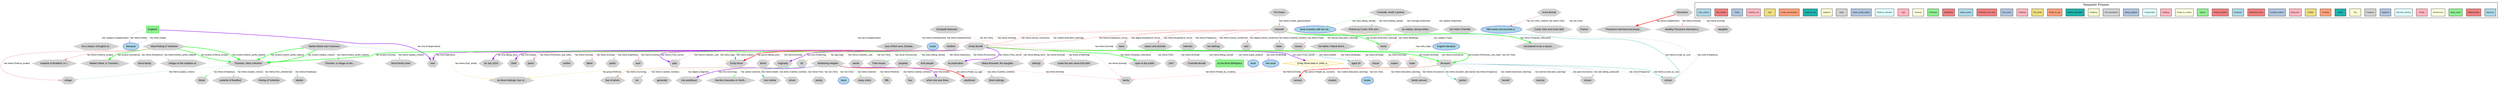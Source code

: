 digraph Emily_Brontë {
    rankdir=TB;
    compound=true;
    node [fontname="Arial", fontsize=12, style=filled];
    edge [fontname="Arial", fontsize=10, color=gray];
    
    // Graph styling
    bgcolor=white;
    
    // Node type definitions
    subgraph cluster_people {{
        label="People";
        style=filled;
        fillcolor=lightcoral;
        color=red;
        node [fillcolor=lightcoral, color=red, shape=circle];
    }}
    
    subgraph cluster_locations {{
        label="Locations";
        style=filled;
        fillcolor=lightgreen;
        color=green;
        node [fillcolor=lightgreen, color=green, shape=box];
    }}
    
    subgraph cluster_concepts {{
        label="Concepts";
        style=filled;
        fillcolor=lightblue;
        color=blue;
        node [fillcolor=lightblue, color=blue, shape=ellipse];
    }}
    
    subgraph cluster_events {{
        label="Events";
        style=filled;
        fillcolor=lightyellow;
        color=orange;
        node [fillcolor=lightyellow, color=orange, shape=diamond];
    }}
    
    subgraph cluster_other {{
        label="Other";
        style=filled;
        fillcolor=lightgray;
        color=gray;
        node [fillcolor=lightgray, color=gray, shape=hexagon];
    }}

    // Locations nodes
    "England" [label="England", fillcolor=lightgreen, color=green, shape=box];
    "as the Bront Birthplace" [label="as the Bront Birthplace", fillcolor=lightgreen, color=green, shape=box];

    // Concepts nodes
    "literature" [label="literature", fillcolor=lightblue, color=blue, shape=ellipse];
    "work" [label="work", fillcolor=lightblue, color=blue, shape=ellipse];
    "book of poetry with her sis..." [label="book of poetry with her sis...", fillcolor=lightblue, color=blue, shape=ellipse];
    "Her work" [label="Her work", fillcolor=lightblue, color=blue, shape=ellipse];
    "books" [label="books", fillcolor=lightblue, color=blue, shape=ellipse];
    "little books and journals d..." [label="little books and journals d...", fillcolor=lightblue, color=blue, shape=ellipse];
    "novel" [label="novel", fillcolor=lightblue, color=blue, shape=ellipse];
    "English literature" [label="English literature", fillcolor=lightblue, color=blue, shape=ellipse];
    "book" [label="book", fillcolor=lightblue, color=blue, shape=ellipse];

    // Events nodes
    "Emily Bront died in 1848, a..." [label="Emily Bront died in 1848, a...", fillcolor=lightyellow, color=orange, shape=diamond];

    // Other nodes
    "Penzance merchant and prope..." [label="Penzance merchant and prope...", fillcolor=lightgray, color=gray, shape=hexagon];
    "Charlotte, North Carolina" [label="Charlotte, North Carolina", fillcolor=lightgray, color=gray, shape=hexagon];
    "aged 30" [label="aged 30", fillcolor=lightgray, color=gray, shape=hexagon];
    "many critics" [label="many critics", fillcolor=lightgray, color=gray, shape=hexagon];
    "now" [label="now", fillcolor=lightgray, color=gray, shape=hexagon];
    "Poems by Currer, Ellis and ..." [label="Poems by Currer, Ellis and ...", fillcolor=lightgray, color=gray, shape=hexagon];
    "outskirts of Bradford, in t..." [label="outskirts of Bradford, in t...", fillcolor=lightgray, color=gray, shape=hexagon];
    "family servant" [label="family servant", fillcolor=lightgray, color=gray, shape=hexagon];
    "fifth" [label="fifth", fillcolor=lightgray, color=gray, shape=hexagon];
    "four" [label="four", fillcolor=lightgray, color=gray, shape=hexagon];
    "outskirts of Bradford" [label="outskirts of Bradford", fillcolor=lightgray, color=gray, shape=hexagon];
    "sister" [label="sister", fillcolor=lightgray, color=gray, shape=hexagon];
    "wealthy Penzance merchant a..." [label="wealthy Penzance merchant a...", fillcolor=lightgray, color=gray, shape=hexagon];
    "period" [label="period", fillcolor=lightgray, color=gray, shape=hexagon];
    "Tim Green" [label="Tim Green", fillcolor=lightgray, color=gray, shape=hexagon];
    "Currer, Ellis and Acton Bell" [label="Currer, Ellis and Acton Bell", fillcolor=lightgray, color=gray, shape=hexagon];
    "house" [label="house", fillcolor=lightgray, color=gray, shape=hexagon];
    "Anne Brontë" [label="Anne Brontë", fillcolor=lightgray, color=gray, shape=hexagon];
    "when she was three" [label="when she was three", fillcolor=lightgray, color=gray, shape=hexagon];
    "sisters" [label="sisters", fillcolor=lightgray, color=gray, shape=hexagon];
    "adulthood" [label="adulthood", fillcolor=lightgray, color=gray, shape=hexagon];
    "30 July 1818" [label="30 July 1818", fillcolor=lightgray, color=gray, shape=hexagon];
    "1848" [label="1848", fillcolor=lightgray, color=gray, shape=hexagon];
    "piano" [label="piano", fillcolor=lightgray, color=gray, shape=hexagon];
    "mother" [label="mother", fillcolor=lightgray, color=gray, shape=hexagon];
    "Thornton, West Yorkshire" [label="Thornton, West Yorkshire", fillcolor=lightgray, color=gray, shape=hexagon];
    "considered to be a classic ..." [label="considered to be a classic ...", fillcolor=lightgray, color=gray, shape=hexagon];
    "Thornton, a village on the ..." [label="Thornton, a village on the ...", fillcolor=lightgray, color=gray, shape=hexagon];
    "father" [label="father", fillcolor=lightgray, color=gray, shape=hexagon];
    "public" [label="public", fillcolor=lightgray, color=gray, shape=hexagon];
    "daughter" [label="daughter", fillcolor=lightgray, color=gray, shape=hexagon];
    "school" [label="school", fillcolor=lightgray, color=gray, shape=hexagon];
    "Market Street San Francisco" [label="Market Street San Francisco", fillcolor=lightgray, color=gray, shape=hexagon];
    "aunt" [label="aunt", fillcolor=lightgray, color=gray, shape=hexagon];
    "Bront siblings" [label="Bront siblings", fillcolor=lightgray, color=gray, shape=hexagon];
    "Riding of Yorkshire" [label="Riding of Yorkshire", fillcolor=lightgray, color=gray, shape=hexagon];
    "year" [label="year", fillcolor=lightgray, color=gray, shape=hexagon];
    "keen" [label="keen", fillcolor=lightgray, color=gray, shape=hexagon];
    "Poems" [label="Poems", fillcolor=lightgray, color=gray, shape=hexagon];
    "Emily Bront" [label="Emily Bront", fillcolor=lightgray, color=gray, shape=hexagon];
    "Bront" [label="Bront", fillcolor=lightgray, color=gray, shape=hexagon];
    "originally" [label="originally", fillcolor=lightgray, color=gray, shape=hexagon];
    "poetry" [label="poetry", fillcolor=lightgray, color=gray, shape=hexagon];
    "30" [label="30", fillcolor=lightgray, color=gray, shape=hexagon];
    "Elizabeth Branwell" [label="Elizabeth Branwell", fillcolor=lightgray, color=gray, shape=hexagon];
    "nature and animals" [label="nature and animals", fillcolor=lightgray, color=gray, shape=hexagon];
    "herself" [label="herself", fillcolor=lightgray, color=gray, shape=hexagon];
    "West Riding of Yorkshire" [label="West Riding of Yorkshire", fillcolor=lightgray, color=gray, shape=hexagon];
    "teacher" [label="teacher", fillcolor=lightgray, color=gray, shape=hexagon];
    "as solitary, strong-willed ..." [label="as solitary, strong-willed ...", fillcolor=lightgray, color=gray, shape=hexagon];
    "intervals" [label="intervals", fillcolor=lightgray, color=gray, shape=hexagon];
    "chores" [label="chores", fillcolor=lightgray, color=gray, shape=hexagon];
    "Bront family lived" [label="Bront family lived", fillcolor=lightgray, color=gray, shape=hexagon];
    "be a classic of English lit..." [label="be a classic of English lit...", fillcolor=lightgray, color=gray, shape=hexagon];
    "six Bront siblings, four of..." [label="six Bront siblings, four of...", fillcolor=lightgray, color=gray, shape=hexagon];
    "care of their aunt, Elizabe..." [label="care of their aunt, Elizabe...", fillcolor=lightgray, color=gray, shape=hexagon];
    "her siblings" [label="her siblings", fillcolor=lightgray, color=gray, shape=hexagon];
    "Market Street, in Thornton,..." [label="Market Street, in Thornton,...", fillcolor=lightgray, color=gray, shape=hexagon];
    "owner" [label="owner", fillcolor=lightgray, color=gray, shape=hexagon];
    "Their house" [label="Their house", fillcolor=lightgray, color=gray, shape=hexagon];
    "very" [label="very", fillcolor=lightgray, color=gray, shape=hexagon];
    "property" [label="property", fillcolor=lightgray, color=gray, shape=hexagon];
    "Wuthering Heights" [label="Wuthering Heights", fillcolor=lightgray, color=gray, shape=hexagon];
    "Brussels" [label="Brussels", fillcolor=lightgray, color=gray, shape=hexagon];
    "servant" [label="servant", fillcolor=lightgray, color=gray, shape=hexagon];
    "its publication" [label="its publication", fillcolor=lightgray, color=gray, shape=hexagon];
    "Maria Branwell, the daughte..." [label="Maria Branwell, the daughte...", fillcolor=lightgray, color=gray, shape=hexagon];
    "Penzance" [label="Penzance", fillcolor=lightgray, color=gray, shape=hexagon];
    "her sister Charlotte" [label="her sister Charlotte", fillcolor=lightgray, color=gray, shape=hexagon];
    "Market" [label="Market", fillcolor=lightgray, color=gray, shape=hexagon];
    "siblings" [label="siblings", fillcolor=lightgray, color=gray, shape=hexagon];
    "children" [label="children", fillcolor=lightgray, color=gray, shape=hexagon];
    "Bront family" [label="Bront family", fillcolor=lightgray, color=gray, shape=hexagon];
    "under the pen name Ellis Bell" [label="under the pen name Ellis Bell", fillcolor=lightgray, color=gray, shape=hexagon];
    "family" [label="family", fillcolor=lightgray, color=gray, shape=hexagon];
    "student" [label="student", fillcolor=lightgray, color=gray, shape=hexagon];
    "four of whom" [label="four of whom", fillcolor=lightgray, color=gray, shape=hexagon];
    "six" [label="six", fillcolor=lightgray, color=gray, shape=hexagon];
    "open to the public" [label="open to the public", fillcolor=lightgray, color=gray, shape=hexagon];
    "three" [label="three", fillcolor=lightgray, color=gray, shape=hexagon];
    "classic" [label="classic", fillcolor=lightgray, color=gray, shape=hexagon];
    "generally" [label="generally", fillcolor=lightgray, color=gray, shape=hexagon];
    "1847" [label="1847", fillcolor=lightgray, color=gray, shape=hexagon];
    "into adulthood" [label="into adulthood", fillcolor=lightgray, color=gray, shape=hexagon];
    "that the characters in Wuth..." [label="that the characters in Wuth...", fillcolor=lightgray, color=gray, shape=hexagon];
    "village on the outskirts of..." [label="village on the outskirts of...", fillcolor=lightgray, color=gray, shape=hexagon];
    "her father, Patrick Bront, ..." [label="her father, Patrick Bront, ...", fillcolor=lightgray, color=gray, shape=hexagon];
    "home" [label="home", fillcolor=lightgray, color=gray, shape=hexagon];
    "Irish people" [label="Irish people", fillcolor=lightgray, color=gray, shape=hexagon];
    "village" [label="village", fillcolor=lightgray, color=gray, shape=hexagon];
    "Her mother" [label="Her mother", fillcolor=lightgray, color=gray, shape=hexagon];
    "Charlotte Brontë" [label="Charlotte Brontë", fillcolor=lightgray, color=gray, shape=hexagon];
    "Haworth" [label="Haworth", fillcolor=lightgray, color=gray, shape=hexagon];
    "whom" [label="whom", fillcolor=lightgray, color=gray, shape=hexagon];
    "Street" [label="Street", fillcolor=lightgray, color=gray, shape=hexagon];
    "Emily Brontë" [label="Emily Brontë", fillcolor=lightgray, color=gray, shape=hexagon];

    // Relationships
    "Emily Brontë" -> "Their house" [label="has theme [Openness]", color=lightblue, penwidth=1];
    "West Riding of Yorkshire" -> "Thornton, West Yorkshire" [label="has location [Political_locales]", color=green, penwidth=2];
    "Charlotte, North Carolina" -> "book of poetry with her sis..." [label="has entity [Being_named]", color=lightgreen, penwidth=1];
    "Elizabeth Branwell" -> "children" [label="has theme [Abandonment]", color=lightyellow, penwidth=1];
    "Emily Brontë" -> "sister" [label="has theme [Kinship]", color=lightpink, penwidth=1];
    "Brussels" -> "teacher" [label="has teacher [Education_teaching]", color=lightcyan, penwidth=1];
    "Brussels" -> "chores" [label="has goal [Assistance]", color=lightsteelblue, penwidth=1];
    "Haworth" -> "intervals" [label="has theme [Frequency]", color=lightgray, penwidth=1];
    "Haworth" -> "home" [label="has location [Education_teaching]", color=green, penwidth=2];
    "Brussels" -> "school" [label="has event [Frequency]", color=lightgray, penwidth=1];
    "Emily Brontë" -> "1847" [label="has theme [Text]", color=lightgoldenrodyellow, penwidth=1];
    "Emily Brontë" -> "Emily Bront" [label="has theme [Death]", color=lightseagreen, penwidth=1];
    "Emily Brontë" -> "aged 30" [label="has theme [Death]", color=lightseagreen, penwidth=1];
    "Irish people" -> "family" [label="has theme [Kinship]", color=lightpink, penwidth=1];
    "Wuthering Heights" -> "into adulthood" [label="has time [Surviving]", color=purple, penwidth=2];
    "Wuthering Heights" -> "fifth" [label="has theme [Partitive]", color=lightgoldenrod, penwidth=1];
    "Emily Brontë" -> "Emily Bront" [label="has person [Being_born]", color=red, penwidth=2];
    "Wuthering Heights" -> "four" [label="has theme [Cardinal_numbers]", color=lightsteelblue, penwidth=1];
    "Haworth" -> "Emily Brontë" [label="has theme [Experiencer_focus]", color=lightcoral, penwidth=1];
    "Brussels" -> "books" [label="has theme [Education_teaching]", color=lightcyan, penwidth=1];
    "Anne Brontë" -> "Poems" [label="has text [Text]", color=lightgoldenrodyellow, penwidth=1];
    "Wuthering Heights" -> "Her mother" [label="has theme [Death]", color=lightseagreen, penwidth=1];
    "Emily Brontë" -> "Bront" [label="has theme [Kinship]", color=lightpink, penwidth=1];
    "West Riding of Yorkshire" -> "outskirts of Bradford, in t..." [label="has theme [Political_locales]", color=lightcoral, penwidth=1];
    "Haworth" -> "books" [label="has text [Text]", color=lightgoldenrodyellow, penwidth=1];
    "Penzance" -> "wealthy Penzance merchant a..." [label="has theme [Kinship]", color=lightpink, penwidth=1];
    "Brussels" -> "herself" [label="has student [Education_teaching]", color=lightcyan, penwidth=1];
    "Elizabeth Branwell" -> "sister" [label="has theme [Kinship]", color=lightpink, penwidth=1];
    "Emily Brontë" -> "owner" [label="has owner [Possession]", color=lightblue, penwidth=1];
    "Haworth" -> "her siblings" [label="has theme [Social_connection]", color=lightcoral, penwidth=1];
    "Wuthering Heights" -> "that the characters in Wuth..." [label="has opinion [Opinion]", color=lightgreen, penwidth=1];
    "Emily Brontë" -> "Charlotte Brontë" [label="has theme [Kinship]", color=lightpink, penwidth=1];
    "Brussels" -> "family" [label="has theme [People_by_vocation]", color=lightyellow, penwidth=1];
    "Haworth" -> "home" [label="has theme [Buildings]", color=lightpink, penwidth=1];
    "England" -> "now" [label="has time [Categorization]", color=purple, penwidth=2];
    "Brussels" -> "chores" [label="has task [Being_employed]", color=lightsteelblue, penwidth=1];
    "Thornton, West Yorkshire" -> "Riding of Yorkshire" [label="has theme [Part_orientational]", color=lightgray, penwidth=1];
    "Emily Brontë" -> "Thornton, West Yorkshire" [label="has location [Kinship]", color=green, penwidth=2];
    "West Riding of Yorkshire" -> "Bront family" [label="has theme [Residence]", color=lightgoldenrodyellow, penwidth=1];
    "Emily Brontë" -> "house" [label="has theme [Buildings]", color=lightpink, penwidth=1];
    "Brussels" -> "period" [label="has theme [Duration_description]", color=lightseagreen, penwidth=1];
    "Emily Brontë" -> "30 July 1818" [label="has time [Being_born]", color=purple, penwidth=2];
    "Wuthering Heights" -> "adulthood" [label="has person [People_by_age]", color=red, penwidth=2];
    "Haworth" -> "children" [label="has theme [Kinship]", color=lightpink, penwidth=1];
    "Brussels" -> "period" [label="has theme [Frequency]", color=lightgray, penwidth=1];
    "Emily Brontë" -> "six Bront siblings, four of..." [label="has theme [Part_whole]", color=lightgoldenrod, penwidth=1];
    "Emily Brontë" -> "Her work" [label="has work [Publishing]", color=lightpink, penwidth=1];
    "Emily Brontë" -> "Emily Bront died in 1848, a..." [label="has event [Time_vector]", color=purple, penwidth=2];
    "Charlotte, North Carolina" -> "Poems by Currer, Ellis and ..." [label="has theme [Being_named]", color=lightgreen, penwidth=1];
    "Emily Brontë" -> "piano" [label="has theme [Performers_and_roles]", color=lightcoral, penwidth=1];
    "Thornton, West Yorkshire" -> "outskirts of Bradford" [label="has theme [Spatial_contact]", color=lightblue, penwidth=1];
    "Wuthering Heights" -> "Bront siblings" [label="has entity [Cardinal_numbers]", color=lightsteelblue, penwidth=1];
    "Emily Brontë" -> "public" [label="has theme [Openness]", color=lightblue, penwidth=1];
    "Haworth" -> "three" [label="has theme [Cardinal_numbers]", color=lightsteelblue, penwidth=1];
    "Emily Brontë" -> "Brussels" [label="has location [Performers_and_roles]", color=green, penwidth=2];
    "Emily Brontë" -> "under the pen name Ellis Bell" [label="has theme [Publishing]", color=lightpink, penwidth=1];
    "Brussels" -> "books" [label="has text [Text]", color=lightgoldenrodyellow, penwidth=1];
    "Penzance" -> "Penzance merchant and prope..." [label="has person [Wealthiness]", color=red, penwidth=2];
    "Brussels" -> "student" [label="has student [Education_teaching]", color=lightcyan, penwidth=1];
    "Thornton, West Yorkshire" -> "Street" [label="has theme [Roadways]", color=lightgreen, penwidth=1];
    "Emily Brontë" -> "property" [label="has theme [Possession]", color=lightblue, penwidth=1];
    "Charlotte, North Carolina" -> "as solitary, strong-willed ..." [label="has message [Statement]", color=lightyellow, penwidth=1];
    "Haworth" -> "classic" [label="has theme [Type]", color=lightpink, penwidth=1];
    "Anne Brontë" -> "Currer, Ellis and Acton Bell" [label="has author [Text]", color=lightgoldenrodyellow, penwidth=1];
    "England" -> "be a classic of English lit..." [label="has category [Categorization]", color=lightcyan, penwidth=1];
    "Wuthering Heights" -> "book" [label="has text [Text]", color=lightgoldenrodyellow, penwidth=1];
    "Emily Brontë" -> "sisters" [label="has theme [Kinship]", color=lightpink, penwidth=1];
    "Haworth" -> "considered to be a classic ..." [label="has theme [Temporal_collocation]", color=green, penwidth=2];
    "Wuthering Heights" -> "four of whom" [label="has theme [Surviving]", color=lightsalmon, penwidth=1];
    "Emily Brontë" -> "now" [label="has time [Openness]", color=purple, penwidth=2];
    "Emily Brontë" -> "as the Bront Birthplace" [label="has theme [Being_named]", color=lightgreen, penwidth=1];
    "Haworth" -> "keen" [label="has degree [Experiencer_focus]", color=lightcoral, penwidth=1];
    "Emily Brontë" -> "originally" [label="has time [Publishing]", color=purple, penwidth=2];
    "West Riding of Yorkshire" -> "Thornton, West Yorkshire" [label="has location [Interior_profile_relation]", color=green, penwidth=2];
    "Haworth" -> "novel" [label="has text [Text]", color=lightgoldenrodyellow, penwidth=1];
    "West Riding of Yorkshire" -> "village" [label="has theme [Political_locales]", color=lightcoral, penwidth=1];
    "Emily Brontë" -> "open to the public" [label="has theme [Temporal_collocation]", color=green, penwidth=2];
    "Emily Brontë" -> "year" [label="has theme [Time_vector]", color=purple, penwidth=2];
    "Haworth" -> "Emily Brontë" [label="has theme [Social_connection]", color=lightcoral, penwidth=1];
    "England" -> "literature" [label="has entity [Origin]", color=lightgray, penwidth=1];
    "Wuthering Heights" -> "many critics" [label="has theme [Opinion]", color=lightgreen, penwidth=1];
    "Haworth" -> "Emily Brontë" [label="has student [Education_teaching]", color=lightcyan, penwidth=1];
    "Wuthering Heights" -> "whom" [label="has entity [Cardinal_numbers]", color=lightsteelblue, penwidth=1];
    "Brussels" -> "family" [label="has theme [Kinship]", color=lightpink, penwidth=1];
    "Market Street San Francisco" -> "Thornton, West Yorkshire" [label="has location [Interior_profile_relation]", color=green, penwidth=2];
    "Emily Brontë" -> "siblings" [label="has theme [Kinship]", color=lightpink, penwidth=1];
    "Emily Brontë" -> "Their house" [label="has entity [Being_named]", color=lightgreen, penwidth=1];
    "Brussels" -> "servant" [label="has person [People_by_vocation]", color=red, penwidth=2];
    "Elizabeth Branwell" -> "care of their aunt, Elizabe..." [label="has theme [Abandonment]", color=lightyellow, penwidth=1];
    "Wuthering Heights" -> "generally" [label="has degree [Judgment]", color=lightgoldenrodyellow, penwidth=1];
    "Emily Brontë" -> "family" [label="has theme [Kinship]", color=lightpink, penwidth=1];
    "Haworth" -> "nature and animals" [label="has theme [Experiencer_focus]", color=lightcoral, penwidth=1];
    "England" -> "novel" [label="has item [Categorization]", color=lightcyan, penwidth=1];
    "Emily Brontë" -> "Wuthering Heights" [label="has text [Text]", color=lightgoldenrodyellow, penwidth=1];
    "Haworth" -> "school" [label="has theme [Locale_by_use]", color=lightseagreen, penwidth=1];
    "Haworth" -> "school" [label="has event [Frequency]", color=lightgray, penwidth=1];
    "Emily Brontë" -> "Maria Branwell, the daughte..." [label="has theme [Being_born]", color=lightpink, penwidth=1];
    "Tim Green" -> "Haworth" [label="has theme [Create_representation]", color=lightsalmon, penwidth=1];
    "Wuthering Heights" -> "poetry" [label="has theme [Text]", color=lightgoldenrodyellow, penwidth=1];
    "Emily Brontë" -> "Emily Bront" [label="has entity [Age]", color=lightgoldenrod, penwidth=1];
    "Emily Brontë" -> "30" [label="has theme [Calendric_unit]", color=lightpink, penwidth=1];
    "Haworth" -> "her father, Patrick Bront, ..." [label="has teacher [Education_teaching]", color=lightcyan, penwidth=1];
    "Haworth" -> "sister" [label="has entity [Age]", color=lightgoldenrod, penwidth=1];
    "Market Street San Francisco" -> "Bront family lived" [label="has theme [Spatial_contact]", color=lightblue, penwidth=1];
    "Emily Brontë" -> "mother" [label="has theme [Kinship]", color=lightpink, penwidth=1];
    "Emily Brontë" -> "year" [label="has theme [Calendric_unit]", color=lightpink, penwidth=1];
    "Brussels" -> "school" [label="has theme [Locale_by_use]", color=lightseagreen, penwidth=1];
    "Emily Brontë" -> "Brussels" [label="has location [Kinship]", color=green, penwidth=2];
    "Market Street San Francisco" -> "Thornton, West Yorkshire" [label="has location [Spatial_contact]", color=green, penwidth=2];
    "Wuthering Heights" -> "six Bront siblings, four of..." [label="has group [Partitive]", color=lightgoldenrod, penwidth=1];
    "Haworth" -> "English literature" [label="has category [Type]", color=lightpink, penwidth=1];
    "England" -> "literature" [label="has theme [Fields]", color=lightsteelblue, penwidth=1];
    "West Riding of Yorkshire" -> "village on the outskirts of..." [label="has theme [Interior_profile_relation]", color=lightsteelblue, penwidth=1];
    "Wuthering Heights" -> "poetry" [label="has text [Text]", color=lightgoldenrodyellow, penwidth=1];
    "Anne Brontë" -> "little books and journals d..." [label="has text [Text_creation]", color=lightcoral, penwidth=1];
    "Charlotte, North Carolina" -> "her sister Charlotte" [label="has speaker [Statement]", color=lightyellow, penwidth=1];
    "Market Street San Francisco" -> "Thornton, a village on the ..." [label="has theme [Interior_profile_relation]", color=lightsteelblue, penwidth=1];
    "Thornton, West Yorkshire" -> "Market" [label="has theme [Roadways]", color=lightgreen, penwidth=1];
    "Brussels" -> "Emily Brontë" [label="has theme [Assistance]", color=lightsteelblue, penwidth=1];
    "Wuthering Heights" -> "when she was three" [label="has time [Death]", color=purple, penwidth=2];
    "Emily Brontë" -> "work" [label="has theme [Labor_product]", color=lightblue, penwidth=1];
    "West Riding of Yorkshire" -> "Market Street, in Thornton,..." [label="has location [Residence]", color=green, penwidth=2];
    "Haworth" -> "very" [label="has degree [Social_connection]", color=lightcoral, penwidth=1];
    "Brussels" -> "family servant" [label="has theme [Assistance]", color=lightsteelblue, penwidth=1];
    "Penzance" -> "daughter" [label="has theme [Kinship]", color=lightpink, penwidth=1];
    "Wuthering Heights" -> "six" [label="has theme [Cardinal_numbers]", color=lightsteelblue, penwidth=1];
    "Emily Brontë" -> "1848" [label="has time [Death]", color=purple, penwidth=2];
    "Emily Brontë" -> "30" [label="has age [Age]", color=lightgoldenrod, penwidth=1];
    "Thornton, West Yorkshire" -> "village" [label="has theme [Spatial_contact]", color=lightblue, penwidth=1];
    "Emily Brontë" -> "father" [label="has theme [Kinship]", color=lightpink, penwidth=1];
    "Emily Brontë" -> "aunt" [label="has theme [Kinship]", color=lightpink, penwidth=1];
    "Emily Brontë" -> "its publication" [label="has theme [Time_vector]", color=purple, penwidth=2];

    // Frame Legend
    subgraph cluster_legend {
        label="Semantic Frames";
        style=filled;
        fillcolor=white;
        color=black;
        rank=sink;
        "Openness_legend" [label="Openness", fillcolor="lightblue", style=filled, shape=box, fontsize=8];
        "Political_locales_legend" [label="Political_locales", fillcolor="lightcoral", style=filled, shape=box, fontsize=8];
        "Being_named_legend" [label="Being_named", fillcolor="lightgreen", style=filled, shape=box, fontsize=8];
        "Abandonment_legend" [label="Abandonment", fillcolor="lightyellow", style=filled, shape=box, fontsize=8];
        "Kinship_legend" [label="Kinship", fillcolor="lightpink", style=filled, shape=box, fontsize=8];
        "Education_teaching_legend" [label="Education_teaching", fillcolor="lightcyan", style=filled, shape=box, fontsize=8];
        "Assistance_legend" [label="Assistance", fillcolor="lightsteelblue", style=filled, shape=box, fontsize=8];
        "Frequency_legend" [label="Frequency", fillcolor="lightgray", style=filled, shape=box, fontsize=8];
        "Text_legend" [label="Text", fillcolor="lightgoldenrodyellow", style=filled, shape=box, fontsize=8];
        "Death_legend" [label="Death", fillcolor="lightseagreen", style=filled, shape=box, fontsize=8];
        "Surviving_legend" [label="Surviving", fillcolor="lightsalmon", style=filled, shape=box, fontsize=8];
        "Partitive_legend" [label="Partitive", fillcolor="lightgoldenrod", style=filled, shape=box, fontsize=8];
        "Being_born_legend" [label="Being_born", fillcolor="lightpink", style=filled, shape=box, fontsize=8];
        "Cardinal_numbers_legend" [label="Cardinal_numbers", fillcolor="lightsteelblue", style=filled, shape=box, fontsize=8];
        "Experiencer_focus_legend" [label="Experiencer_focus", fillcolor="lightcoral", style=filled, shape=box, fontsize=8];
        "Possession_legend" [label="Possession", fillcolor="lightblue", style=filled, shape=box, fontsize=8];
        "Social_connection_legend" [label="Social_connection", fillcolor="lightcoral", style=filled, shape=box, fontsize=8];
        "Opinion_legend" [label="Opinion", fillcolor="lightgreen", style=filled, shape=box, fontsize=8];
        "People_by_vocation_legend" [label="People_by_vocation", fillcolor="lightyellow", style=filled, shape=box, fontsize=8];
        "Buildings_legend" [label="Buildings", fillcolor="lightpink", style=filled, shape=box, fontsize=8];
        "Categorization_legend" [label="Categorization", fillcolor="lightcyan", style=filled, shape=box, fontsize=8];
        "Being_employed_legend" [label="Being_employed", fillcolor="lightsteelblue", style=filled, shape=box, fontsize=8];
        "Part_orientational_legend" [label="Part_orientational", fillcolor="lightgray", style=filled, shape=box, fontsize=8];
        "Residence_legend" [label="Residence", fillcolor="lightgoldenrodyellow", style=filled, shape=box, fontsize=8];
        "Duration_description_legend" [label="Duration_description", fillcolor="lightseagreen", style=filled, shape=box, fontsize=8];
        "People_by_age_legend" [label="People_by_age", fillcolor="lightsalmon", style=filled, shape=box, fontsize=8];
        "Part_whole_legend" [label="Part_whole", fillcolor="lightgoldenrod", style=filled, shape=box, fontsize=8];
        "Publishing_legend" [label="Publishing", fillcolor="lightpink", style=filled, shape=box, fontsize=8];
        "Time_vector_legend" [label="Time_vector", fillcolor="lightsteelblue", style=filled, shape=box, fontsize=8];
        "Performers_and_roles_legend" [label="Performers_and_roles", fillcolor="lightcoral", style=filled, shape=box, fontsize=8];
        "Spatial_contact_legend" [label="Spatial_contact", fillcolor="lightblue", style=filled, shape=box, fontsize=8];
        "Wealthiness_legend" [label="Wealthiness", fillcolor="lightcoral", style=filled, shape=box, fontsize=8];
        "Roadways_legend" [label="Roadways", fillcolor="lightgreen", style=filled, shape=box, fontsize=8];
        "Statement_legend" [label="Statement", fillcolor="lightyellow", style=filled, shape=box, fontsize=8];
        "Type_legend" [label="Type", fillcolor="lightpink", style=filled, shape=box, fontsize=8];
        "Temporal_collocation_legend" [label="Temporal_collocation", fillcolor="lightcyan", style=filled, shape=box, fontsize=8];
        "Interior_profile_relation_legend" [label="Interior_profile_relation", fillcolor="lightsteelblue", style=filled, shape=box, fontsize=8];
        "Origin_legend" [label="Origin", fillcolor="lightgray", style=filled, shape=box, fontsize=8];
        "Judgment_legend" [label="Judgment", fillcolor="lightgoldenrodyellow", style=filled, shape=box, fontsize=8];
        "Locale_by_use_legend" [label="Locale_by_use", fillcolor="lightseagreen", style=filled, shape=box, fontsize=8];
        "Create_representation_legend" [label="Create_representation", fillcolor="lightsalmon", style=filled, shape=box, fontsize=8];
        "Age_legend" [label="Age", fillcolor="lightgoldenrod", style=filled, shape=box, fontsize=8];
        "Calendric_unit_legend" [label="Calendric_unit", fillcolor="lightpink", style=filled, shape=box, fontsize=8];
        "Fields_legend" [label="Fields", fillcolor="lightsteelblue", style=filled, shape=box, fontsize=8];
        "Text_creation_legend" [label="Text_creation", fillcolor="lightcoral", style=filled, shape=box, fontsize=8];
        "Labor_product_legend" [label="Labor_product", fillcolor="lightblue", style=filled, shape=box, fontsize=8];
    }
}
